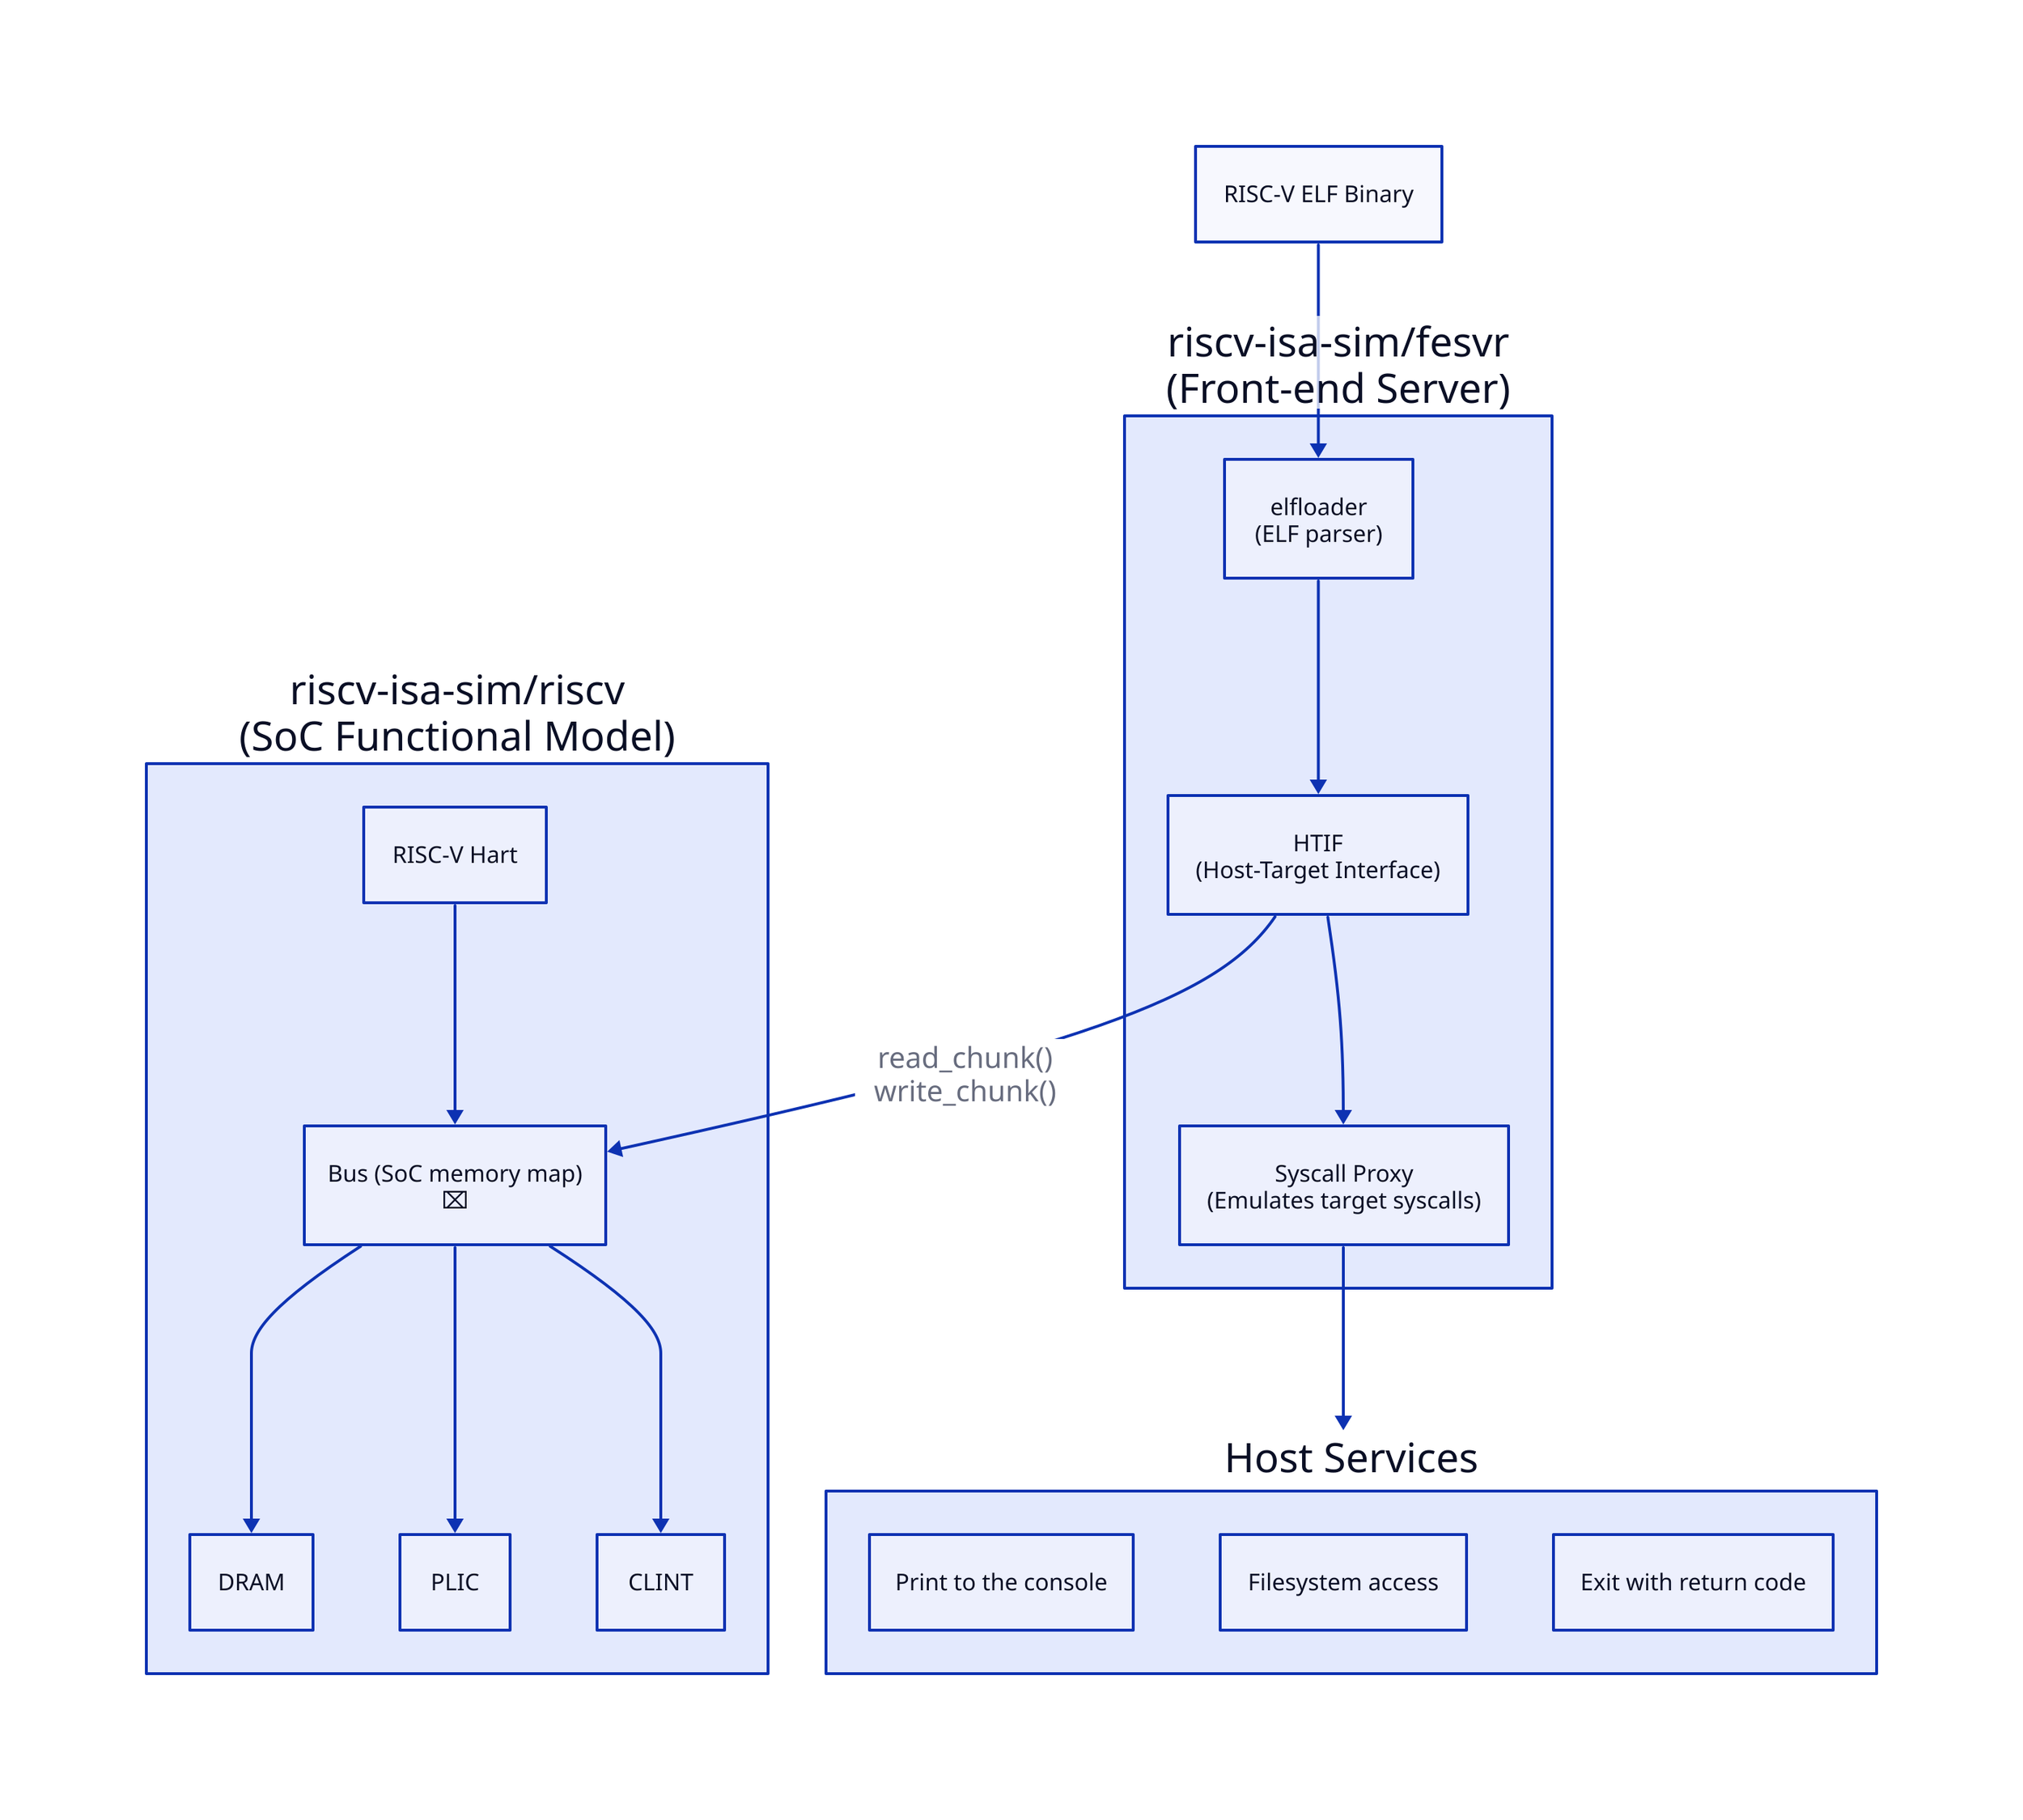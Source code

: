 elf: {
  label: "RISC-V ELF Binary"
}

host_syscall: {
    label: "Host Services"
    console: {
      label: "Print to the console"
    }
    fs: {
      label: "Filesystem access"
    }
    exit: {
      label: "Exit with return code"
    }
}

fesvr: {
  label: "riscv-isa-sim/fesvr\n(Front-end Server)"
  htif: {
    label: "HTIF\n(Host-Target Interface)"
  }
  elfloader: {
    label: "elfloader\n(ELF parser)"
  }
  syscall_proxy: {
    label: "Syscall Proxy\n(Emulates target syscalls)"
  }
}

soc: {
  label: "riscv-isa-sim/riscv\n(SoC Functional Model)"
  hart: {
      label: "RISC-V Hart"
  }
  bus: {
      label: "Bus (SoC memory map)\n⌧"
  }
  dram: {
      label: "DRAM"
  }
  plic: {
      label: "PLIC"
  }
  clint: {
      label: "CLINT"
  }
  #step: {
  #    label: "step()"
  #    style.font: mono
  #    style.italic: false
  #    #near: top
  #}
}

ELF -> fesvr.elfloader
fesvr.elfloader -> fesvr.htif
fesvr.htif -> fesvr.syscall_proxy
fesvr.htif -> soc.bus: {
  label: "read_chunk()\nwrite_chunk()"
  style: {
    font-size: 20
    font: mono
  }
}
fesvr.syscall_proxy -> host_syscall
soc.hart -> soc.bus
soc.bus -> soc.dram
soc.bus -> soc.plic
soc.bus -> soc.clint
